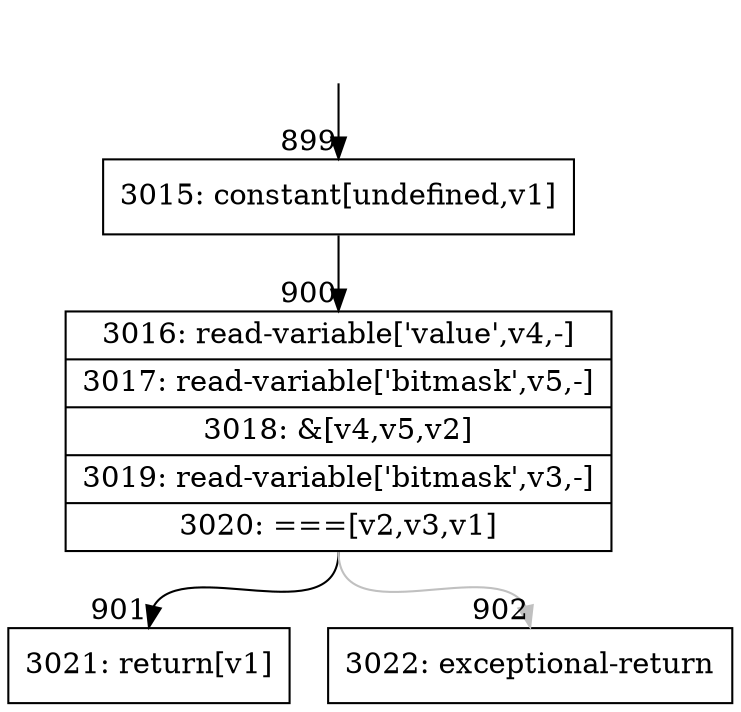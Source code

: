 digraph {
rankdir="TD"
BB_entry66[shape=none,label=""];
BB_entry66 -> BB899 [tailport=s, headport=n, headlabel="    899"]
BB899 [shape=record label="{3015: constant[undefined,v1]}" ] 
BB899 -> BB900 [tailport=s, headport=n, headlabel="      900"]
BB900 [shape=record label="{3016: read-variable['value',v4,-]|3017: read-variable['bitmask',v5,-]|3018: &[v4,v5,v2]|3019: read-variable['bitmask',v3,-]|3020: ===[v2,v3,v1]}" ] 
BB900 -> BB901 [tailport=s, headport=n, headlabel="      901"]
BB900 -> BB902 [tailport=s, headport=n, color=gray, headlabel="      902"]
BB901 [shape=record label="{3021: return[v1]}" ] 
BB902 [shape=record label="{3022: exceptional-return}" ] 
//#$~ 1642
}
